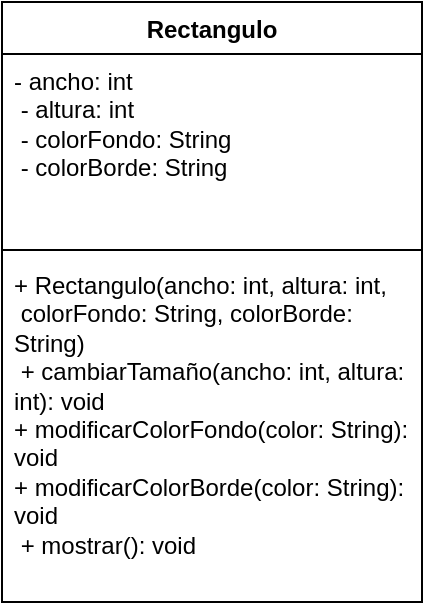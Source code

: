 <mxfile version="24.7.12">
  <diagram name="Página-1" id="x7UEEBTqwL7haxHCJ4nR">
    <mxGraphModel dx="1073" dy="451" grid="1" gridSize="10" guides="1" tooltips="1" connect="1" arrows="1" fold="1" page="1" pageScale="1" pageWidth="827" pageHeight="1169" math="0" shadow="0">
      <root>
        <mxCell id="0" />
        <mxCell id="1" parent="0" />
        <mxCell id="aw5XJDLwrmuyQb8jzKxx-1" value="Rectangulo" style="swimlane;fontStyle=1;align=center;verticalAlign=top;childLayout=stackLayout;horizontal=1;startSize=26;horizontalStack=0;resizeParent=1;resizeParentMax=0;resizeLast=0;collapsible=1;marginBottom=0;whiteSpace=wrap;html=1;" vertex="1" parent="1">
          <mxGeometry x="280" y="50" width="210" height="300" as="geometry" />
        </mxCell>
        <mxCell id="aw5XJDLwrmuyQb8jzKxx-2" value="- ancho: int&amp;nbsp;&lt;div&gt;&amp;nbsp;- altura: int&amp;nbsp;&lt;div&gt;&amp;nbsp;- colorFondo: String&amp;nbsp;&lt;div&gt;&amp;nbsp;- colorBorde: String &lt;/div&gt;&lt;/div&gt;&lt;/div&gt;" style="text;strokeColor=none;fillColor=none;align=left;verticalAlign=top;spacingLeft=4;spacingRight=4;overflow=hidden;rotatable=0;points=[[0,0.5],[1,0.5]];portConstraint=eastwest;whiteSpace=wrap;html=1;" vertex="1" parent="aw5XJDLwrmuyQb8jzKxx-1">
          <mxGeometry y="26" width="210" height="94" as="geometry" />
        </mxCell>
        <mxCell id="aw5XJDLwrmuyQb8jzKxx-3" value="" style="line;strokeWidth=1;fillColor=none;align=left;verticalAlign=middle;spacingTop=-1;spacingLeft=3;spacingRight=3;rotatable=0;labelPosition=right;points=[];portConstraint=eastwest;strokeColor=inherit;" vertex="1" parent="aw5XJDLwrmuyQb8jzKxx-1">
          <mxGeometry y="120" width="210" height="8" as="geometry" />
        </mxCell>
        <mxCell id="aw5XJDLwrmuyQb8jzKxx-4" value="+ Rectangulo(ancho: int, altura: int, &amp;nbsp;colorFondo: String, colorBorde: String)&lt;div&gt;&amp;nbsp;+ cambiarTamaño(ancho: int, altura: int): void&amp;nbsp;&lt;br&gt;+ modificarColorFondo(color: String): void&amp;nbsp;&lt;br&gt;+ modificarColorBorde(color: String): void&amp;nbsp;&lt;br&gt;&amp;nbsp;+ mostrar(): void&lt;/div&gt;" style="text;strokeColor=none;fillColor=none;align=left;verticalAlign=top;spacingLeft=4;spacingRight=4;overflow=hidden;rotatable=0;points=[[0,0.5],[1,0.5]];portConstraint=eastwest;whiteSpace=wrap;html=1;" vertex="1" parent="aw5XJDLwrmuyQb8jzKxx-1">
          <mxGeometry y="128" width="210" height="172" as="geometry" />
        </mxCell>
      </root>
    </mxGraphModel>
  </diagram>
</mxfile>
